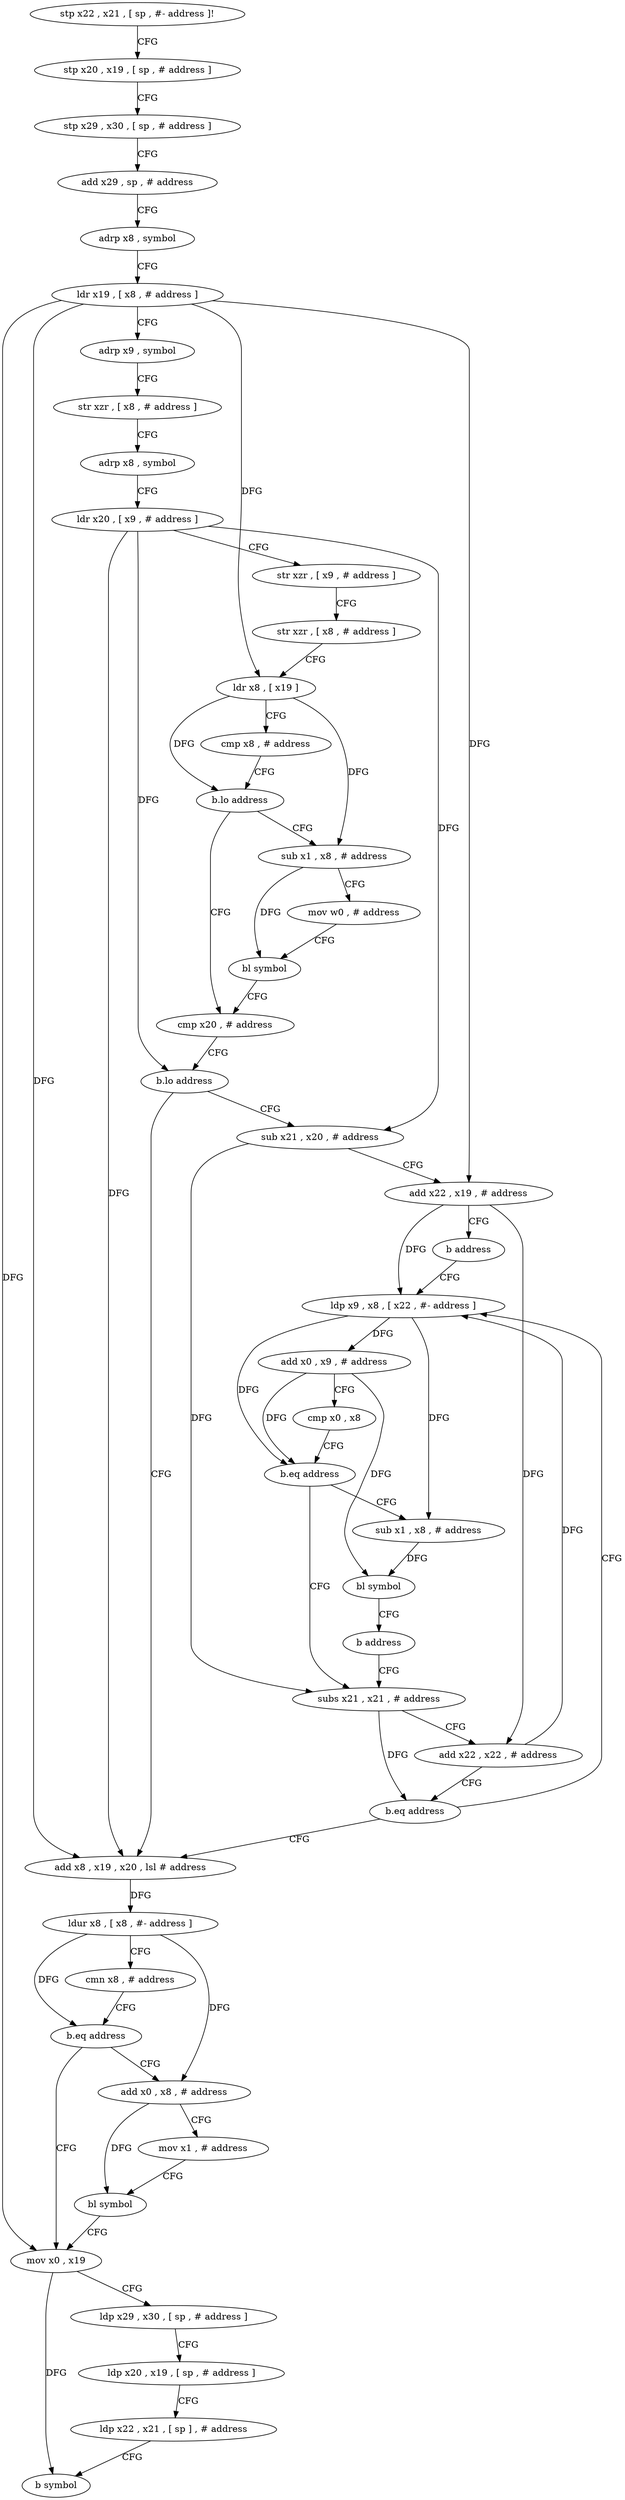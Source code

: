 digraph "func" {
"4205196" [label = "stp x22 , x21 , [ sp , #- address ]!" ]
"4205200" [label = "stp x20 , x19 , [ sp , # address ]" ]
"4205204" [label = "stp x29 , x30 , [ sp , # address ]" ]
"4205208" [label = "add x29 , sp , # address" ]
"4205212" [label = "adrp x8 , symbol" ]
"4205216" [label = "ldr x19 , [ x8 , # address ]" ]
"4205220" [label = "adrp x9 , symbol" ]
"4205224" [label = "str xzr , [ x8 , # address ]" ]
"4205228" [label = "adrp x8 , symbol" ]
"4205232" [label = "ldr x20 , [ x9 , # address ]" ]
"4205236" [label = "str xzr , [ x9 , # address ]" ]
"4205240" [label = "str xzr , [ x8 , # address ]" ]
"4205244" [label = "ldr x8 , [ x19 ]" ]
"4205248" [label = "cmp x8 , # address" ]
"4205252" [label = "b.lo address" ]
"4205268" [label = "cmp x20 , # address" ]
"4205256" [label = "sub x1 , x8 , # address" ]
"4205272" [label = "b.lo address" ]
"4205328" [label = "add x8 , x19 , x20 , lsl # address" ]
"4205276" [label = "sub x21 , x20 , # address" ]
"4205260" [label = "mov w0 , # address" ]
"4205264" [label = "bl symbol" ]
"4205332" [label = "ldur x8 , [ x8 , #- address ]" ]
"4205336" [label = "cmn x8 , # address" ]
"4205340" [label = "b.eq address" ]
"4205356" [label = "mov x0 , x19" ]
"4205344" [label = "add x0 , x8 , # address" ]
"4205280" [label = "add x22 , x19 , # address" ]
"4205284" [label = "b address" ]
"4205300" [label = "ldp x9 , x8 , [ x22 , #- address ]" ]
"4205360" [label = "ldp x29 , x30 , [ sp , # address ]" ]
"4205364" [label = "ldp x20 , x19 , [ sp , # address ]" ]
"4205368" [label = "ldp x22 , x21 , [ sp ] , # address" ]
"4205372" [label = "b symbol" ]
"4205348" [label = "mov x1 , # address" ]
"4205352" [label = "bl symbol" ]
"4205304" [label = "add x0 , x9 , # address" ]
"4205308" [label = "cmp x0 , x8" ]
"4205312" [label = "b.eq address" ]
"4205288" [label = "subs x21 , x21 , # address" ]
"4205316" [label = "sub x1 , x8 , # address" ]
"4205292" [label = "add x22 , x22 , # address" ]
"4205296" [label = "b.eq address" ]
"4205320" [label = "bl symbol" ]
"4205324" [label = "b address" ]
"4205196" -> "4205200" [ label = "CFG" ]
"4205200" -> "4205204" [ label = "CFG" ]
"4205204" -> "4205208" [ label = "CFG" ]
"4205208" -> "4205212" [ label = "CFG" ]
"4205212" -> "4205216" [ label = "CFG" ]
"4205216" -> "4205220" [ label = "CFG" ]
"4205216" -> "4205244" [ label = "DFG" ]
"4205216" -> "4205328" [ label = "DFG" ]
"4205216" -> "4205280" [ label = "DFG" ]
"4205216" -> "4205356" [ label = "DFG" ]
"4205220" -> "4205224" [ label = "CFG" ]
"4205224" -> "4205228" [ label = "CFG" ]
"4205228" -> "4205232" [ label = "CFG" ]
"4205232" -> "4205236" [ label = "CFG" ]
"4205232" -> "4205272" [ label = "DFG" ]
"4205232" -> "4205328" [ label = "DFG" ]
"4205232" -> "4205276" [ label = "DFG" ]
"4205236" -> "4205240" [ label = "CFG" ]
"4205240" -> "4205244" [ label = "CFG" ]
"4205244" -> "4205248" [ label = "CFG" ]
"4205244" -> "4205252" [ label = "DFG" ]
"4205244" -> "4205256" [ label = "DFG" ]
"4205248" -> "4205252" [ label = "CFG" ]
"4205252" -> "4205268" [ label = "CFG" ]
"4205252" -> "4205256" [ label = "CFG" ]
"4205268" -> "4205272" [ label = "CFG" ]
"4205256" -> "4205260" [ label = "CFG" ]
"4205256" -> "4205264" [ label = "DFG" ]
"4205272" -> "4205328" [ label = "CFG" ]
"4205272" -> "4205276" [ label = "CFG" ]
"4205328" -> "4205332" [ label = "DFG" ]
"4205276" -> "4205280" [ label = "CFG" ]
"4205276" -> "4205288" [ label = "DFG" ]
"4205260" -> "4205264" [ label = "CFG" ]
"4205264" -> "4205268" [ label = "CFG" ]
"4205332" -> "4205336" [ label = "CFG" ]
"4205332" -> "4205340" [ label = "DFG" ]
"4205332" -> "4205344" [ label = "DFG" ]
"4205336" -> "4205340" [ label = "CFG" ]
"4205340" -> "4205356" [ label = "CFG" ]
"4205340" -> "4205344" [ label = "CFG" ]
"4205356" -> "4205360" [ label = "CFG" ]
"4205356" -> "4205372" [ label = "DFG" ]
"4205344" -> "4205348" [ label = "CFG" ]
"4205344" -> "4205352" [ label = "DFG" ]
"4205280" -> "4205284" [ label = "CFG" ]
"4205280" -> "4205300" [ label = "DFG" ]
"4205280" -> "4205292" [ label = "DFG" ]
"4205284" -> "4205300" [ label = "CFG" ]
"4205300" -> "4205304" [ label = "DFG" ]
"4205300" -> "4205312" [ label = "DFG" ]
"4205300" -> "4205316" [ label = "DFG" ]
"4205360" -> "4205364" [ label = "CFG" ]
"4205364" -> "4205368" [ label = "CFG" ]
"4205368" -> "4205372" [ label = "CFG" ]
"4205348" -> "4205352" [ label = "CFG" ]
"4205352" -> "4205356" [ label = "CFG" ]
"4205304" -> "4205308" [ label = "CFG" ]
"4205304" -> "4205312" [ label = "DFG" ]
"4205304" -> "4205320" [ label = "DFG" ]
"4205308" -> "4205312" [ label = "CFG" ]
"4205312" -> "4205288" [ label = "CFG" ]
"4205312" -> "4205316" [ label = "CFG" ]
"4205288" -> "4205292" [ label = "CFG" ]
"4205288" -> "4205296" [ label = "DFG" ]
"4205316" -> "4205320" [ label = "DFG" ]
"4205292" -> "4205296" [ label = "CFG" ]
"4205292" -> "4205300" [ label = "DFG" ]
"4205296" -> "4205328" [ label = "CFG" ]
"4205296" -> "4205300" [ label = "CFG" ]
"4205320" -> "4205324" [ label = "CFG" ]
"4205324" -> "4205288" [ label = "CFG" ]
}
